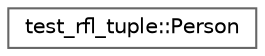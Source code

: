 digraph "类继承关系图"
{
 // LATEX_PDF_SIZE
  bgcolor="transparent";
  edge [fontname=Helvetica,fontsize=10,labelfontname=Helvetica,labelfontsize=10];
  node [fontname=Helvetica,fontsize=10,shape=box,height=0.2,width=0.4];
  rankdir="LR";
  Node0 [id="Node000000",label="test_rfl_tuple::Person",height=0.2,width=0.4,color="grey40", fillcolor="white", style="filled",URL="$structtest__rfl__tuple_1_1_person.html",tooltip=" "];
}
